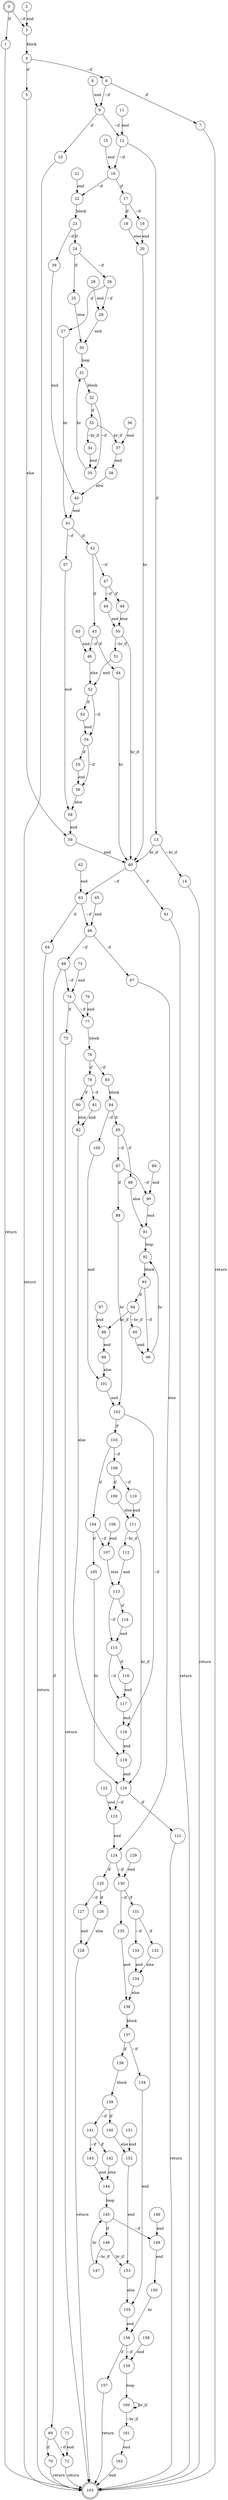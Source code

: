 digraph finite_state_machine {
    node [shape = doublecircle]; 0 163;
    node [shape = circle];
    0 -> 1[label = "if"];
    0 -> 3[label = "~if"];
    1 -> 163[label = "return"];
    2 -> 3[label = "end"];
    3 -> 4[label = "block"];
    4 -> 5[label = "if"];
    4 -> 6[label = "~if"];
    5 -> 59[label = "else"];
    6 -> 7[label = "if"];
    6 -> 9[label = "~if"];
    7 -> 163[label = "return"];
    8 -> 9[label = "end"];
    9 -> 10[label = "if"];
    9 -> 12[label = "~if"];
    10 -> 163[label = "return"];
    11 -> 12[label = "end"];
    12 -> 13[label = "if"];
    12 -> 16[label = "~if"];
    13 -> 14[label = "~br_if"];
    13 -> 60[label = "br_if"];
    14 -> 163[label = "return"];
    15 -> 16[label = "end"];
    16 -> 17[label = "if"];
    16 -> 22[label = "~if"];
    17 -> 18[label = "if"];
    17 -> 19[label = "~if"];
    18 -> 20[label = "else"];
    19 -> 20[label = "end"];
    20 -> 60[label = "br"];
    21 -> 22[label = "end"];
    22 -> 23[label = "block"];
    23 -> 24[label = "if"];
    23 -> 39[label = "~if"];
    24 -> 25[label = "if"];
    24 -> 26[label = "~if"];
    25 -> 30[label = "else"];
    26 -> 27[label = "if"];
    26 -> 29[label = "~if"];
    27 -> 41[label = "br"];
    28 -> 29[label = "end"];
    29 -> 30[label = "end"];
    30 -> 31[label = "loop"];
    31 -> 32[label = "block"];
    32 -> 33[label = "if"];
    32 -> 35[label = "~if"];
    33 -> 34[label = "~br_if"];
    33 -> 37[label = "br_if"];
    34 -> 35[label = "end"];
    35 -> 31[label = "br"];
    36 -> 37[label = "end"];
    37 -> 38[label = "end"];
    38 -> 40[label = "else"];
    39 -> 40[label = "end"];
    40 -> 41[label = "end"];
    41 -> 42[label = "if"];
    41 -> 57[label = "~if"];
    42 -> 43[label = "if"];
    42 -> 47[label = "~if"];
    43 -> 44[label = "if"];
    43 -> 46[label = "~if"];
    44 -> 60[label = "br"];
    45 -> 46[label = "end"];
    46 -> 52[label = "else"];
    47 -> 48[label = "if"];
    47 -> 49[label = "~if"];
    48 -> 50[label = "else"];
    49 -> 50[label = "end"];
    50 -> 51[label = "~br_if"];
    50 -> 60[label = "br_if"];
    51 -> 52[label = "end"];
    52 -> 53[label = "if"];
    52 -> 54[label = "~if"];
    53 -> 54[label = "end"];
    54 -> 55[label = "if"];
    54 -> 56[label = "~if"];
    55 -> 56[label = "end"];
    56 -> 58[label = "else"];
    57 -> 58[label = "end"];
    58 -> 59[label = "end"];
    59 -> 60[label = "end"];
    60 -> 61[label = "if"];
    60 -> 63[label = "~if"];
    61 -> 163[label = "return"];
    62 -> 63[label = "end"];
    63 -> 64[label = "if"];
    63 -> 66[label = "~if"];
    64 -> 163[label = "return"];
    65 -> 66[label = "end"];
    66 -> 67[label = "if"];
    66 -> 68[label = "~if"];
    67 -> 124[label = "else"];
    68 -> 69[label = "if"];
    68 -> 74[label = "~if"];
    69 -> 70[label = "if"];
    69 -> 72[label = "~if"];
    70 -> 163[label = "return"];
    71 -> 72[label = "end"];
    72 -> 163[label = "return"];
    73 -> 74[label = "end"];
    74 -> 75[label = "if"];
    74 -> 77[label = "~if"];
    75 -> 163[label = "return"];
    76 -> 77[label = "end"];
    77 -> 78[label = "block"];
    78 -> 79[label = "if"];
    78 -> 83[label = "~if"];
    79 -> 80[label = "if"];
    79 -> 81[label = "~if"];
    80 -> 82[label = "else"];
    81 -> 82[label = "end"];
    82 -> 119[label = "else"];
    83 -> 84[label = "block"];
    84 -> 85[label = "if"];
    84 -> 100[label = "~if"];
    85 -> 86[label = "if"];
    85 -> 87[label = "~if"];
    86 -> 91[label = "else"];
    87 -> 88[label = "if"];
    87 -> 90[label = "~if"];
    88 -> 102[label = "br"];
    89 -> 90[label = "end"];
    90 -> 91[label = "end"];
    91 -> 92[label = "loop"];
    92 -> 93[label = "block"];
    93 -> 94[label = "if"];
    93 -> 96[label = "~if"];
    94 -> 95[label = "~br_if"];
    94 -> 98[label = "br_if"];
    95 -> 96[label = "end"];
    96 -> 92[label = "br"];
    97 -> 98[label = "end"];
    98 -> 99[label = "end"];
    99 -> 101[label = "else"];
    100 -> 101[label = "end"];
    101 -> 102[label = "end"];
    102 -> 103[label = "if"];
    102 -> 118[label = "~if"];
    103 -> 104[label = "if"];
    103 -> 108[label = "~if"];
    104 -> 105[label = "if"];
    104 -> 107[label = "~if"];
    105 -> 120[label = "br"];
    106 -> 107[label = "end"];
    107 -> 113[label = "else"];
    108 -> 109[label = "if"];
    108 -> 110[label = "~if"];
    109 -> 111[label = "else"];
    110 -> 111[label = "end"];
    111 -> 112[label = "~br_if"];
    111 -> 120[label = "br_if"];
    112 -> 113[label = "end"];
    113 -> 114[label = "if"];
    113 -> 115[label = "~if"];
    114 -> 115[label = "end"];
    115 -> 116[label = "if"];
    115 -> 117[label = "~if"];
    116 -> 117[label = "end"];
    117 -> 118[label = "end"];
    118 -> 119[label = "end"];
    119 -> 120[label = "end"];
    120 -> 121[label = "if"];
    120 -> 123[label = "~if"];
    121 -> 163[label = "return"];
    122 -> 123[label = "end"];
    123 -> 124[label = "end"];
    124 -> 125[label = "if"];
    124 -> 130[label = "~if"];
    125 -> 126[label = "if"];
    125 -> 127[label = "~if"];
    126 -> 128[label = "else"];
    127 -> 128[label = "end"];
    128 -> 163[label = "return"];
    129 -> 130[label = "end"];
    130 -> 131[label = "if"];
    130 -> 135[label = "~if"];
    131 -> 132[label = "if"];
    131 -> 133[label = "~if"];
    132 -> 134[label = "else"];
    133 -> 134[label = "end"];
    134 -> 136[label = "else"];
    135 -> 136[label = "end"];
    136 -> 137[label = "block"];
    137 -> 138[label = "if"];
    137 -> 154[label = "~if"];
    138 -> 139[label = "block"];
    139 -> 140[label = "if"];
    139 -> 141[label = "~if"];
    140 -> 152[label = "else"];
    141 -> 142[label = "if"];
    141 -> 143[label = "~if"];
    142 -> 144[label = "else"];
    143 -> 144[label = "end"];
    144 -> 145[label = "loop"];
    145 -> 146[label = "if"];
    145 -> 149[label = "~if"];
    146 -> 147[label = "~br_if"];
    146 -> 153[label = "br_if"];
    147 -> 145[label = "br"];
    148 -> 149[label = "end"];
    149 -> 150[label = "end"];
    150 -> 156[label = "br"];
    151 -> 152[label = "end"];
    152 -> 153[label = "end"];
    153 -> 155[label = "else"];
    154 -> 155[label = "end"];
    155 -> 156[label = "end"];
    156 -> 157[label = "if"];
    156 -> 159[label = "~if"];
    157 -> 163[label = "return"];
    158 -> 159[label = "end"];
    159 -> 160[label = "loop"];
    160 -> 161[label = "~br_if"];
    160 -> 160[label = "br_if"];
    161 -> 162[label = "end"];
    162 -> 163[label = "end"];
}
